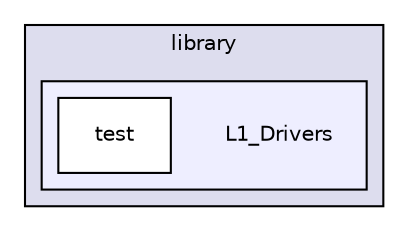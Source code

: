 digraph "/home/travis/build/kammce/SJSU-Dev2/firmware/library/L1_Drivers" {
  compound=true
  node [ fontsize="10", fontname="Helvetica"];
  edge [ labelfontsize="10", labelfontname="Helvetica"];
  subgraph clusterdir_5bd71e30699729ce4f291488f202cd36 {
    graph [ bgcolor="#ddddee", pencolor="black", label="library" fontname="Helvetica", fontsize="10", URL="dir_5bd71e30699729ce4f291488f202cd36.html"]
  subgraph clusterdir_69c4750e1922972fe56d4dc605891a38 {
    graph [ bgcolor="#eeeeff", pencolor="black", label="" URL="dir_69c4750e1922972fe56d4dc605891a38.html"];
    dir_69c4750e1922972fe56d4dc605891a38 [shape=plaintext label="L1_Drivers"];
    dir_2e81d4aaf742be5908fc0152690a28c1 [shape=box label="test" color="black" fillcolor="white" style="filled" URL="dir_2e81d4aaf742be5908fc0152690a28c1.html"];
  }
  }
}
